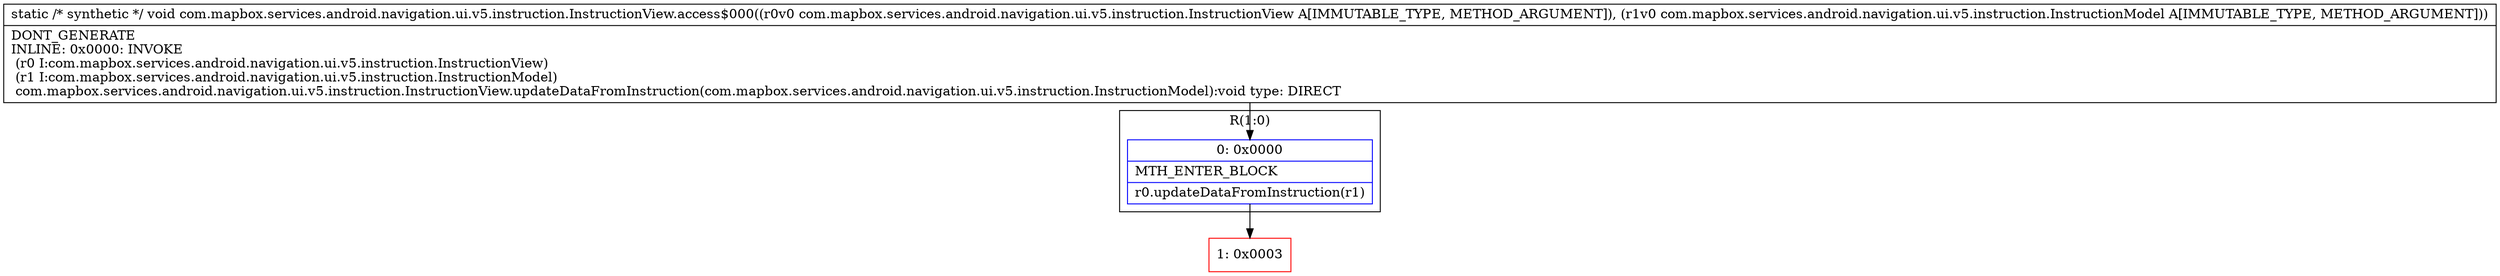 digraph "CFG forcom.mapbox.services.android.navigation.ui.v5.instruction.InstructionView.access$000(Lcom\/mapbox\/services\/android\/navigation\/ui\/v5\/instruction\/InstructionView;Lcom\/mapbox\/services\/android\/navigation\/ui\/v5\/instruction\/InstructionModel;)V" {
subgraph cluster_Region_2082428057 {
label = "R(1:0)";
node [shape=record,color=blue];
Node_0 [shape=record,label="{0\:\ 0x0000|MTH_ENTER_BLOCK\l|r0.updateDataFromInstruction(r1)\l}"];
}
Node_1 [shape=record,color=red,label="{1\:\ 0x0003}"];
MethodNode[shape=record,label="{static \/* synthetic *\/ void com.mapbox.services.android.navigation.ui.v5.instruction.InstructionView.access$000((r0v0 com.mapbox.services.android.navigation.ui.v5.instruction.InstructionView A[IMMUTABLE_TYPE, METHOD_ARGUMENT]), (r1v0 com.mapbox.services.android.navigation.ui.v5.instruction.InstructionModel A[IMMUTABLE_TYPE, METHOD_ARGUMENT]))  | DONT_GENERATE\lINLINE: 0x0000: INVOKE  \l  (r0 I:com.mapbox.services.android.navigation.ui.v5.instruction.InstructionView)\l  (r1 I:com.mapbox.services.android.navigation.ui.v5.instruction.InstructionModel)\l com.mapbox.services.android.navigation.ui.v5.instruction.InstructionView.updateDataFromInstruction(com.mapbox.services.android.navigation.ui.v5.instruction.InstructionModel):void type: DIRECT\l}"];
MethodNode -> Node_0;
Node_0 -> Node_1;
}

